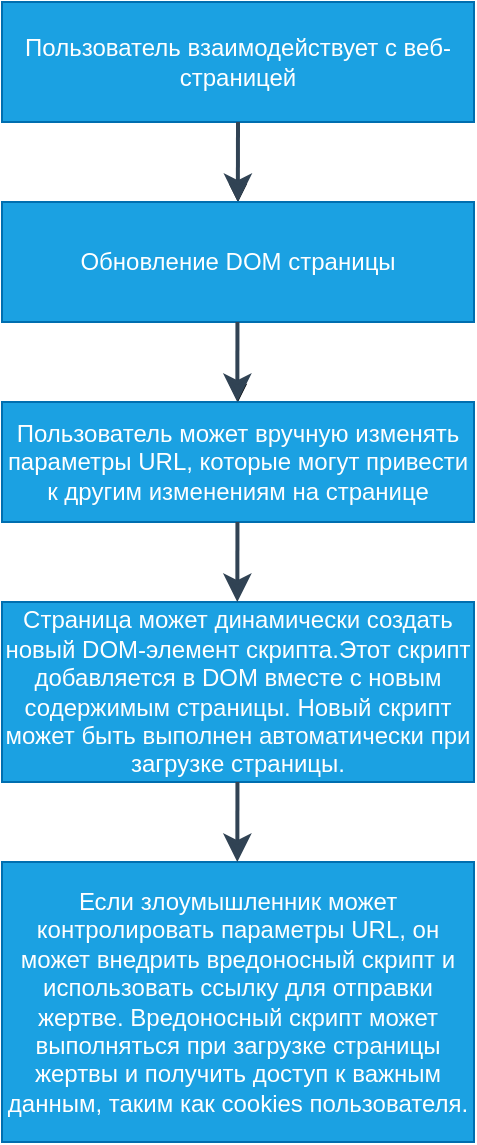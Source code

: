 <mxfile version="22.1.5" type="device">
  <diagram id="fECts557okDQ3qRtLXVx" name="Страница 1">
    <mxGraphModel dx="1434" dy="795" grid="1" gridSize="10" guides="1" tooltips="1" connect="1" arrows="1" fold="1" page="1" pageScale="1" pageWidth="827" pageHeight="1169" math="0" shadow="0">
      <root>
        <mxCell id="0" />
        <mxCell id="1" parent="0" />
        <mxCell id="yCiOq8Fgad5wdxRUYzVp-14" value="" style="edgeStyle=orthogonalEdgeStyle;rounded=0;orthogonalLoop=1;jettySize=auto;html=1;" edge="1" parent="1" source="2" target="5">
          <mxGeometry relative="1" as="geometry" />
        </mxCell>
        <mxCell id="2" value="Пользователь взаимодействует с веб-страницей" style="rounded=0;whiteSpace=wrap;fillColor=#1ba1e2;fontColor=#ffffff;strokeColor=#006EAF;" parent="1" vertex="1">
          <mxGeometry x="353" y="120" width="236" height="60" as="geometry" />
        </mxCell>
        <mxCell id="3" value="" style="endArrow=classic;endSize=8;startSize=8;jumpSize=7;strokeWidth=2;entryX=0.5;entryY=0;entryDx=0;entryDy=0;strokeColor=#314354;fillColor=#647687;" parent="1" edge="1">
          <mxGeometry width="50" height="50" relative="1" as="geometry">
            <mxPoint x="471" y="180" as="sourcePoint" />
            <mxPoint x="470.93" y="220" as="targetPoint" />
          </mxGeometry>
        </mxCell>
        <mxCell id="yCiOq8Fgad5wdxRUYzVp-15" value="" style="edgeStyle=orthogonalEdgeStyle;rounded=0;orthogonalLoop=1;jettySize=auto;html=1;" edge="1" parent="1" source="5" target="6">
          <mxGeometry relative="1" as="geometry" />
        </mxCell>
        <mxCell id="5" value="Обновление DOM страницы" style="rounded=0;whiteSpace=wrap;fillColor=#1ba1e2;fontColor=#ffffff;strokeColor=#006EAF;" parent="1" vertex="1">
          <mxGeometry x="353" y="220" width="236" height="60" as="geometry" />
        </mxCell>
        <mxCell id="6" value="Пользователь может вручную изменять параметры URL, которые могут привести к другим изменениям на странице" style="rounded=0;whiteSpace=wrap;fillColor=#1ba1e2;fontColor=#ffffff;strokeColor=#006EAF;" parent="1" vertex="1">
          <mxGeometry x="353" y="320" width="236" height="60" as="geometry" />
        </mxCell>
        <mxCell id="9" value="Страница может динамически создать новый DOM-элемент скрипта.Этот скрипт добавляется в DOM вместе с новым содержимым страницы. Новый скрипт может быть выполнен автоматически при загрузке страницы." style="rounded=0;whiteSpace=wrap;fillColor=#1ba1e2;fontColor=#ffffff;strokeColor=#006EAF;" parent="1" vertex="1">
          <mxGeometry x="353" y="420" width="236" height="90" as="geometry" />
        </mxCell>
        <mxCell id="11" value="Если злоумышленник может контролировать параметры URL, он может внедрить вредоносный скрипт и использовать ссылку для отправки жертве. Вредоносный скрипт может выполняться при загрузке страницы жертвы и получить доступ к важным данным, таким как cookies пользователя." style="rounded=0;whiteSpace=wrap;fillColor=#1ba1e2;fontColor=#ffffff;strokeColor=#006EAF;" parent="1" vertex="1">
          <mxGeometry x="353" y="550" width="236" height="140" as="geometry" />
        </mxCell>
        <mxCell id="12" value="" style="endArrow=classic;endSize=8;startSize=8;jumpSize=7;strokeWidth=2;entryX=0.5;entryY=0;entryDx=0;entryDy=0;strokeColor=#314354;fillColor=#647687;" parent="1" edge="1">
          <mxGeometry width="50" height="50" relative="1" as="geometry">
            <mxPoint x="470.73" y="280" as="sourcePoint" />
            <mxPoint x="470.66" y="320" as="targetPoint" />
          </mxGeometry>
        </mxCell>
        <mxCell id="13" value="" style="endArrow=classic;endSize=8;startSize=8;jumpSize=7;strokeWidth=2;entryX=0.5;entryY=0;entryDx=0;entryDy=0;strokeColor=#314354;fillColor=#647687;" parent="1" edge="1">
          <mxGeometry width="50" height="50" relative="1" as="geometry">
            <mxPoint x="470.73" y="380" as="sourcePoint" />
            <mxPoint x="470.66" y="420" as="targetPoint" />
          </mxGeometry>
        </mxCell>
        <mxCell id="14" value="" style="endArrow=classic;endSize=8;startSize=8;jumpSize=7;strokeWidth=2;entryX=0.5;entryY=0;entryDx=0;entryDy=0;strokeColor=#314354;fillColor=#647687;" parent="1" edge="1">
          <mxGeometry width="50" height="50" relative="1" as="geometry">
            <mxPoint x="470.73" y="510" as="sourcePoint" />
            <mxPoint x="470.66" y="550" as="targetPoint" />
          </mxGeometry>
        </mxCell>
      </root>
    </mxGraphModel>
  </diagram>
</mxfile>
